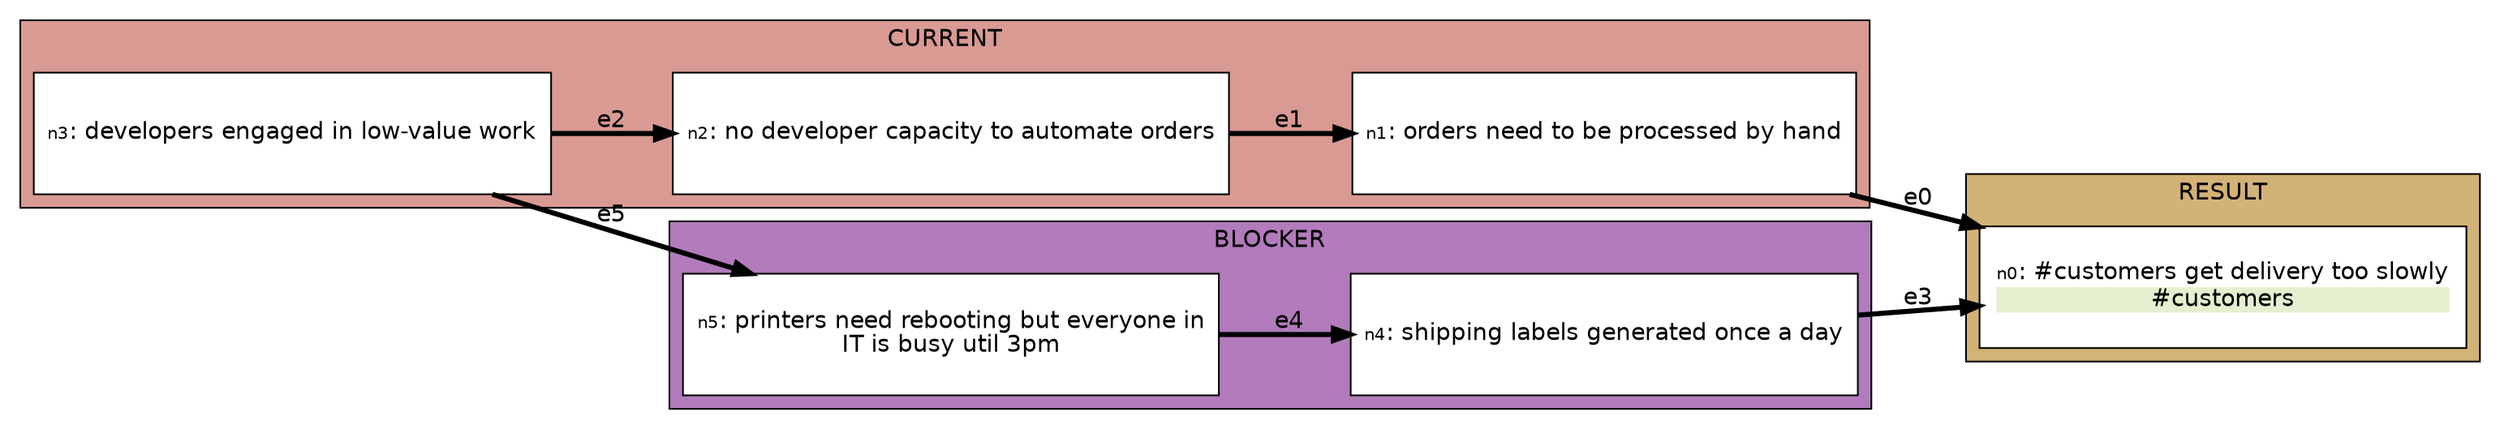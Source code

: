 digraph {

    graph [fontname = "helvetica" rankdir="LR" ranksep=0.75 nodesep=0.5];
    node [fontname = "helvetica" shape = "box" width=4 style=filled];
    edge [fontname = "helvetica" penwidth=3 color="#000000"];

  subgraph cluster_BLOCKER {
  label="BLOCKER"
  bgcolor="#B27BBC"
    n4 [width=4 height=1 label=< <TABLE BORDER="0" CELLPADDING="0" CELLSPACING="0">
    <TR>
        <TD COLSPAN="1"><FONT POINT-SIZE="10">n4</FONT>: shipping labels generated once a day</TD>
    </TR>
    
   </TABLE>
> fillcolor="#FFFFFF"]
    n5 [width=4 height=1 label=< <TABLE BORDER="0" CELLPADDING="0" CELLSPACING="0">
    <TR>
        <TD COLSPAN="1"><FONT POINT-SIZE="10">n5</FONT>: printers need rebooting but everyone in<br/>IT is busy util 3pm</TD>
    </TR>
    
   </TABLE>
> fillcolor="#FFFFFF"]
  }
  subgraph cluster_CURRENT {
  label="CURRENT"
  bgcolor="#D99A93"
    n1 [width=4 height=1 label=< <TABLE BORDER="0" CELLPADDING="0" CELLSPACING="0">
    <TR>
        <TD COLSPAN="1"><FONT POINT-SIZE="10">n1</FONT>: orders need to be processed by hand</TD>
    </TR>
    
   </TABLE>
> fillcolor="#FFFFFF"]
    n2 [width=4 height=1 label=< <TABLE BORDER="0" CELLPADDING="0" CELLSPACING="0">
    <TR>
        <TD COLSPAN="1"><FONT POINT-SIZE="10">n2</FONT>: no developer capacity to automate orders</TD>
    </TR>
    
   </TABLE>
> fillcolor="#FFFFFF"]
    n3 [width=4 height=1 label=< <TABLE BORDER="0" CELLPADDING="0" CELLSPACING="0">
    <TR>
        <TD COLSPAN="1"><FONT POINT-SIZE="10">n3</FONT>: developers engaged in low-value work</TD>
    </TR>
    
   </TABLE>
> fillcolor="#FFFFFF"]
  }
  subgraph cluster_RESULT {
  label="RESULT"
  bgcolor="#D3B277"
    n0 [width=4 height=1 label=< <TABLE BORDER="0" CELLPADDING="0" CELLSPACING="0">
    <TR>
        <TD COLSPAN="1"><FONT POINT-SIZE="10">n0</FONT>: #customers get delivery too slowly</TD>
    </TR>
    
        
           <TR>
<TD BGCOLOR="#E4EFCF"><FONT COLOR="#000000">#customers</FONT></TD>
</TR>
        
    
   </TABLE>
> fillcolor="#FFFFFF"]
  }

    "n1" -> "n0" [label="e0"];
    "n2" -> "n1" [label="e1"];
    "n3" -> "n2" [label="e2"];
    "n4" -> "n0" [label="e3"];
    "n5" -> "n4" [label="e4"];
    "n3" -> "n5" [label="e5"];

}